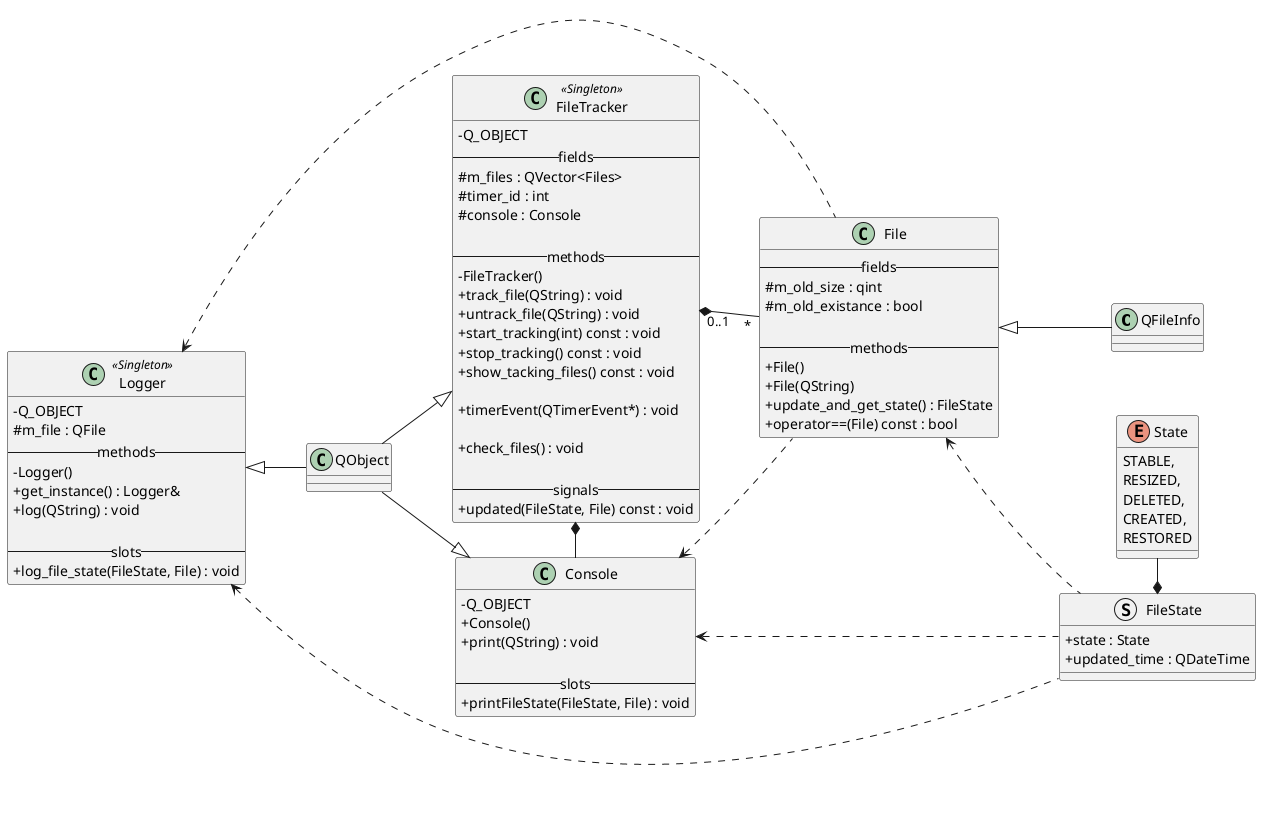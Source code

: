 @startuml
skinparam classAttributeIconSize 0
left to right direction

class QFileInfo {}
class QObject {}

class Console {
    - Q_OBJECT
    + Console()
    + print(QString) : void

    -- slots --
    + printFileState(FileState, File) : void
}

class Logger <<Singleton>> {
    - Q_OBJECT
    # m_file : QFile
    -- methods --
    - Logger()
    + get_instance() : Logger&
    + log(QString) : void

    -- slots --
    +log_file_state(FileState, File) : void
}

class File {
    -- fields --
    # m_old_size : qint
    # m_old_existance : bool

    -- methods --
    + File()
    + File(QString)
    + update_and_get_state() : FileState
    + operator==(File) const : bool
}

class FileTracker <<Singleton>> {
    - Q_OBJECT
    -- fields --
    # m_files : QVector<Files>
    # timer_id : int
    # console : Console

    -- methods --
    - FileTracker()
    + track_file(QString) : void
    + untrack_file(QString) : void
    + start_tracking(int) const : void
    + stop_tracking() const : void
    + show_tacking_files() const : void

    + timerEvent(QTimerEvent*) : void

    + check_files() : void

    -- signals --
    + updated(FileState, File) const : void
}

enum State {
    STABLE,
    RESIZED,
    DELETED,
    CREATED,
    RESTORED
}

struct FileState {
    + state : State
    + updated_time : QDateTime
}

FileTracker "0..1" *-- "*" File
FileTracker *-right- Console

Logger <.. File
Logger <.. FileState

Console <.. File
Console <.. FileState

FileState *-left- State
File <.. FileState

File <|-- QFileInfo
FileTracker <|-left- QObject
Console <|-- QObject
Logger <|-- QObject
@enduml
